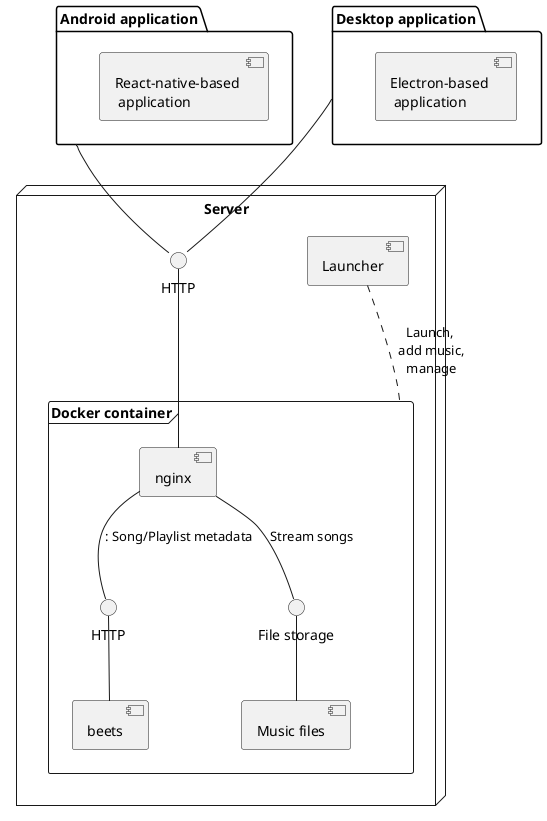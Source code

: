@startuml

package "Android application" as android {
    component [React-native-based \n application]
}

package "Desktop application" as desktop {
    component [Electron-based \n application]
}

node "Server" {
    [Launcher] as cli
    interface "HTTP" as exposedHttp

    frame "Docker container" as docker {
        [nginx]
        interface "HTTP" as unexposedHttp
        [beets]
        interface "File storage" as storage
        [Music files] as music
    }
}

cli .. docker: Launch,\n add music,\n manage

desktop--exposedHttp
android--exposedHttp

exposedHttp--nginx
nginx--unexposedHttp: : Song/Playlist metadata
unexposedHttp--beets

nginx--storage: Stream songs
storage--music


@enduml